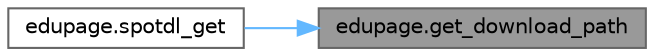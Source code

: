 digraph "edupage.get_download_path"
{
 // LATEX_PDF_SIZE
  bgcolor="transparent";
  edge [fontname=Helvetica,fontsize=10,labelfontname=Helvetica,labelfontsize=10];
  node [fontname=Helvetica,fontsize=10,shape=box,height=0.2,width=0.4];
  rankdir="RL";
  Node1 [label="edupage.get_download_path",height=0.2,width=0.4,color="gray40", fillcolor="grey60", style="filled", fontcolor="black",tooltip=" "];
  Node1 -> Node2 [dir="back",color="steelblue1",style="solid"];
  Node2 [label="edupage.spotdl_get",height=0.2,width=0.4,color="grey40", fillcolor="white", style="filled",URL="$d0/d52/namespaceedupage.html#afe952af2ff6f8a764046068392c7e92a",tooltip=" "];
}
